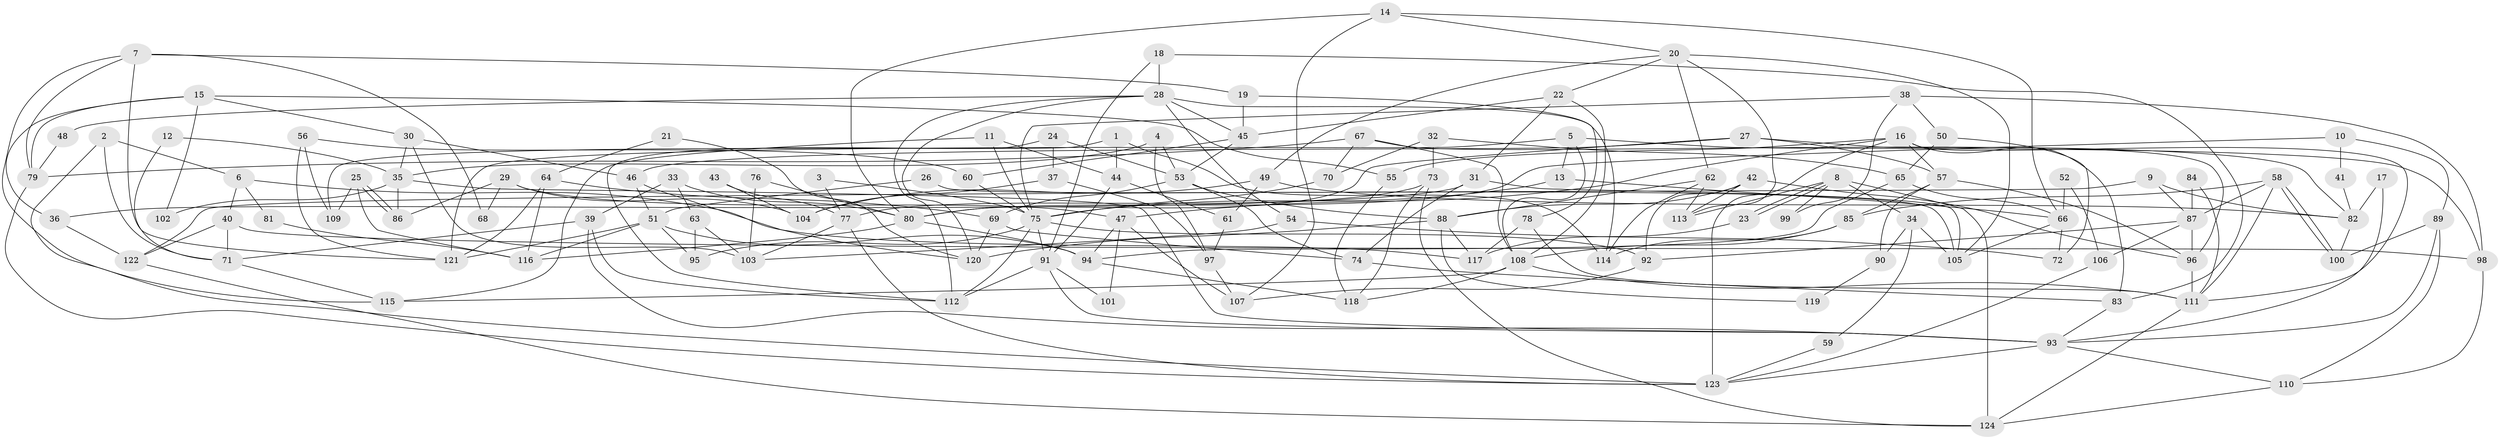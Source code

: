 // Generated by graph-tools (version 1.1) at 2025/15/03/09/25 04:15:07]
// undirected, 124 vertices, 248 edges
graph export_dot {
graph [start="1"]
  node [color=gray90,style=filled];
  1;
  2;
  3;
  4;
  5;
  6;
  7;
  8;
  9;
  10;
  11;
  12;
  13;
  14;
  15;
  16;
  17;
  18;
  19;
  20;
  21;
  22;
  23;
  24;
  25;
  26;
  27;
  28;
  29;
  30;
  31;
  32;
  33;
  34;
  35;
  36;
  37;
  38;
  39;
  40;
  41;
  42;
  43;
  44;
  45;
  46;
  47;
  48;
  49;
  50;
  51;
  52;
  53;
  54;
  55;
  56;
  57;
  58;
  59;
  60;
  61;
  62;
  63;
  64;
  65;
  66;
  67;
  68;
  69;
  70;
  71;
  72;
  73;
  74;
  75;
  76;
  77;
  78;
  79;
  80;
  81;
  82;
  83;
  84;
  85;
  86;
  87;
  88;
  89;
  90;
  91;
  92;
  93;
  94;
  95;
  96;
  97;
  98;
  99;
  100;
  101;
  102;
  103;
  104;
  105;
  106;
  107;
  108;
  109;
  110;
  111;
  112;
  113;
  114;
  115;
  116;
  117;
  118;
  119;
  120;
  121;
  122;
  123;
  124;
  1 -- 114;
  1 -- 44;
  1 -- 109;
  2 -- 71;
  2 -- 123;
  2 -- 6;
  3 -- 75;
  3 -- 77;
  4 -- 97;
  4 -- 53;
  4 -- 35;
  5 -- 108;
  5 -- 121;
  5 -- 13;
  5 -- 98;
  6 -- 117;
  6 -- 40;
  6 -- 81;
  7 -- 121;
  7 -- 115;
  7 -- 19;
  7 -- 68;
  7 -- 79;
  8 -- 23;
  8 -- 23;
  8 -- 124;
  8 -- 34;
  8 -- 99;
  8 -- 113;
  9 -- 122;
  9 -- 87;
  9 -- 82;
  10 -- 89;
  10 -- 80;
  10 -- 41;
  11 -- 44;
  11 -- 75;
  11 -- 115;
  12 -- 35;
  12 -- 71;
  13 -- 75;
  13 -- 66;
  14 -- 20;
  14 -- 66;
  14 -- 80;
  14 -- 107;
  15 -- 55;
  15 -- 79;
  15 -- 30;
  15 -- 36;
  15 -- 102;
  16 -- 123;
  16 -- 57;
  16 -- 47;
  16 -- 55;
  16 -- 83;
  16 -- 111;
  17 -- 93;
  17 -- 82;
  18 -- 83;
  18 -- 91;
  18 -- 28;
  19 -- 45;
  19 -- 78;
  20 -- 62;
  20 -- 113;
  20 -- 22;
  20 -- 49;
  20 -- 105;
  21 -- 120;
  21 -- 64;
  22 -- 45;
  22 -- 31;
  22 -- 108;
  23 -- 117;
  24 -- 53;
  24 -- 112;
  24 -- 37;
  25 -- 116;
  25 -- 86;
  25 -- 86;
  25 -- 109;
  26 -- 51;
  26 -- 105;
  27 -- 80;
  27 -- 96;
  27 -- 46;
  27 -- 57;
  28 -- 54;
  28 -- 45;
  28 -- 48;
  28 -- 112;
  28 -- 114;
  28 -- 120;
  29 -- 47;
  29 -- 86;
  29 -- 68;
  29 -- 104;
  30 -- 35;
  30 -- 46;
  30 -- 103;
  31 -- 74;
  31 -- 36;
  31 -- 105;
  32 -- 73;
  32 -- 65;
  32 -- 70;
  33 -- 80;
  33 -- 39;
  33 -- 63;
  34 -- 105;
  34 -- 59;
  34 -- 90;
  35 -- 93;
  35 -- 86;
  35 -- 102;
  36 -- 122;
  37 -- 104;
  37 -- 97;
  38 -- 98;
  38 -- 75;
  38 -- 50;
  38 -- 99;
  39 -- 112;
  39 -- 71;
  39 -- 93;
  40 -- 98;
  40 -- 71;
  40 -- 122;
  41 -- 82;
  42 -- 113;
  42 -- 96;
  42 -- 88;
  42 -- 92;
  43 -- 77;
  43 -- 104;
  44 -- 61;
  44 -- 91;
  45 -- 53;
  45 -- 60;
  46 -- 51;
  46 -- 120;
  47 -- 107;
  47 -- 94;
  47 -- 101;
  48 -- 79;
  49 -- 82;
  49 -- 61;
  49 -- 104;
  50 -- 65;
  50 -- 72;
  51 -- 116;
  51 -- 94;
  51 -- 95;
  51 -- 121;
  52 -- 66;
  52 -- 106;
  53 -- 88;
  53 -- 69;
  53 -- 74;
  54 -- 103;
  54 -- 72;
  55 -- 118;
  56 -- 109;
  56 -- 60;
  56 -- 121;
  57 -- 85;
  57 -- 90;
  57 -- 96;
  58 -- 111;
  58 -- 100;
  58 -- 100;
  58 -- 85;
  58 -- 87;
  59 -- 123;
  60 -- 75;
  61 -- 97;
  62 -- 88;
  62 -- 114;
  62 -- 113;
  63 -- 95;
  63 -- 103;
  64 -- 121;
  64 -- 69;
  64 -- 116;
  65 -- 94;
  65 -- 66;
  66 -- 105;
  66 -- 72;
  67 -- 82;
  67 -- 108;
  67 -- 70;
  67 -- 79;
  69 -- 120;
  69 -- 74;
  70 -- 75;
  71 -- 115;
  73 -- 118;
  73 -- 77;
  73 -- 124;
  74 -- 83;
  75 -- 92;
  75 -- 91;
  75 -- 95;
  75 -- 112;
  76 -- 80;
  76 -- 103;
  77 -- 103;
  77 -- 123;
  78 -- 111;
  78 -- 117;
  79 -- 123;
  80 -- 94;
  80 -- 116;
  81 -- 116;
  82 -- 100;
  83 -- 93;
  84 -- 87;
  84 -- 111;
  85 -- 108;
  85 -- 114;
  87 -- 96;
  87 -- 92;
  87 -- 106;
  88 -- 120;
  88 -- 117;
  88 -- 119;
  89 -- 110;
  89 -- 93;
  89 -- 100;
  90 -- 119;
  91 -- 112;
  91 -- 93;
  91 -- 101;
  92 -- 107;
  93 -- 110;
  93 -- 123;
  94 -- 118;
  96 -- 111;
  97 -- 107;
  98 -- 110;
  106 -- 123;
  108 -- 111;
  108 -- 115;
  108 -- 118;
  110 -- 124;
  111 -- 124;
  122 -- 124;
}
